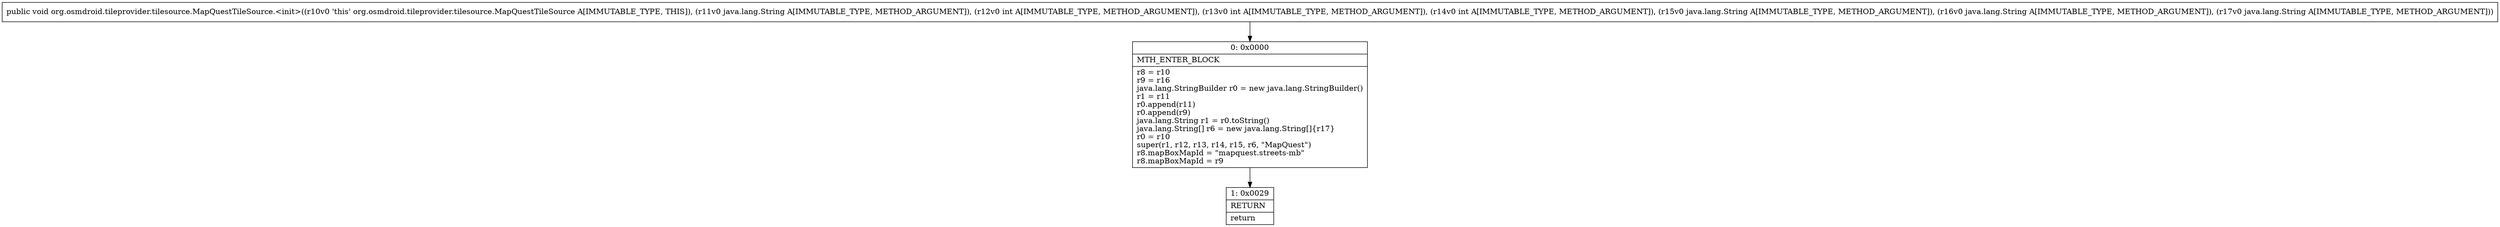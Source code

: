 digraph "CFG fororg.osmdroid.tileprovider.tilesource.MapQuestTileSource.\<init\>(Ljava\/lang\/String;IIILjava\/lang\/String;Ljava\/lang\/String;Ljava\/lang\/String;)V" {
Node_0 [shape=record,label="{0\:\ 0x0000|MTH_ENTER_BLOCK\l|r8 = r10\lr9 = r16\ljava.lang.StringBuilder r0 = new java.lang.StringBuilder()\lr1 = r11\lr0.append(r11)\lr0.append(r9)\ljava.lang.String r1 = r0.toString()\ljava.lang.String[] r6 = new java.lang.String[]\{r17\}\lr0 = r10\lsuper(r1, r12, r13, r14, r15, r6, \"MapQuest\")\lr8.mapBoxMapId = \"mapquest.streets\-mb\"\lr8.mapBoxMapId = r9\l}"];
Node_1 [shape=record,label="{1\:\ 0x0029|RETURN\l|return\l}"];
MethodNode[shape=record,label="{public void org.osmdroid.tileprovider.tilesource.MapQuestTileSource.\<init\>((r10v0 'this' org.osmdroid.tileprovider.tilesource.MapQuestTileSource A[IMMUTABLE_TYPE, THIS]), (r11v0 java.lang.String A[IMMUTABLE_TYPE, METHOD_ARGUMENT]), (r12v0 int A[IMMUTABLE_TYPE, METHOD_ARGUMENT]), (r13v0 int A[IMMUTABLE_TYPE, METHOD_ARGUMENT]), (r14v0 int A[IMMUTABLE_TYPE, METHOD_ARGUMENT]), (r15v0 java.lang.String A[IMMUTABLE_TYPE, METHOD_ARGUMENT]), (r16v0 java.lang.String A[IMMUTABLE_TYPE, METHOD_ARGUMENT]), (r17v0 java.lang.String A[IMMUTABLE_TYPE, METHOD_ARGUMENT])) }"];
MethodNode -> Node_0;
Node_0 -> Node_1;
}

